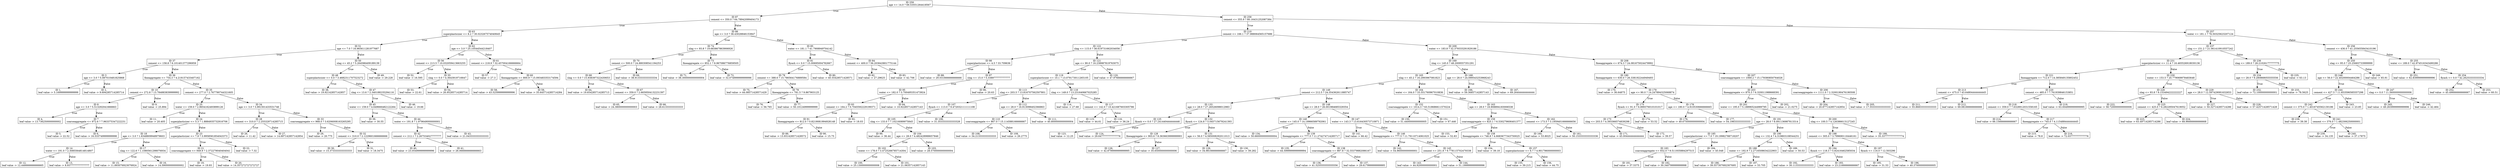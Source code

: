 digraph "Decision Tree" {
	node [shape=rectangle]
	"ID 259
age <= 14.0 ? 69.53551264418567
" -> "ID 87
cement <= 350.0 ? 64.78942099404173
" [label=True]
	"ID 259
age <= 14.0 ? 69.53551264418567
" -> "ID 258
cement <= 355.9 ? 80.16431252087384
" [label=False]
	"ID 87
cement <= 350.0 ? 64.78942099404173
" -> "ID 63
superplasticizer <= 8.2 ? 30.023267574040645
" [label=True]
	"ID 87
cement <= 350.0 ? 64.78942099404173
" -> "ID 86
age <= 3.0 ? 38.43028846153847
" [label=False]
	"ID 258
cement <= 355.9 ? 80.16431252087384
" -> "ID 210
cement <= 166.1 ? 37.988064565157686
" [label=True]
	"ID 258
cement <= 355.9 ? 80.16431252087384
" -> "ID 257
water <= 181.1 ? 76.50325623207124
" [label=False]
	"ID 63
superplasticizer <= 8.2 ? 30.023267574040645
" -> "ID 51
age <= 7.0 ? 16.965611281977687
" [label=True]
	"ID 63
superplasticizer <= 8.2 ? 30.023267574040645
" -> "ID 62
age <= 3.0 ? 25.10544544218407
" [label=False]
	"ID 86
age <= 3.0 ? 38.43028846153847
" -> "ID 74
slag <= 93.8 ? 19.683867863906926
" [label=True]
	"ID 86
age <= 3.0 ? 38.43028846153847
" -> "ID 85
water <= 181.1 ? 41.7908949704142
" [label=False]
	"ID 210
cement <= 166.1 ? 37.988064565157686
" -> "ID 122
slag <= 115.0 ? 38.619731662034056
" [label=True]
	"ID 210
cement <= 166.1 ? 37.988064565157686
" -> "ID 209
water <= 183.8 ? 32.379333291929186
" [label=False]
	"ID 257
water <= 181.1 ? 76.50325623207124
" -> "ID 237
slag <= 151.2 ? 21.061410910557242
" [label=True]
	"ID 257
water <= 181.1 ? 76.50325623207124
" -> "ID 256
cement <= 436.0 ? 41.255655843410196
" [label=False]
	"ID 51
age <= 7.0 ? 16.965611281977687
" -> "ID 37
cement <= 158.8 ? 6.101401377296959
" [label=True]
	"ID 51
age <= 7.0 ? 16.965611281977687
" -> "ID 50
slag <= 45.2 ? 5.264586409189139
" [label=False]
	"ID 62
age <= 3.0 ? 25.10544544218407
" -> "ID 56
cement <= 213.5 ? 10.032059413663255
" [label=True]
	"ID 62
age <= 3.0 ? 25.10544544218407
" -> "ID 61
cement <= 218.9 ? 32.457004166666664
" [label=False]
	"ID 74
slag <= 93.8 ? 19.683867863906926
" -> "ID 70
cement <= 500.0 ? 24.880308541194253
" [label=True]
	"ID 74
slag <= 93.8 ? 19.683867863906926
" -> "ID 73
fineaggregate <= 852.1 ? 8.967086776859505
" [label=False]
	"ID 85
water <= 181.1 ? 41.7908949704142
" -> "ID 81
flyash <= 0.0 ? 15.00695004782667
" [label=True]
	"ID 85
water <= 181.1 ? 41.7908949704142
" -> "ID 84
cement <= 400.0 ? 56.203643801775144
" [label=False]
	"ID 122
slag <= 115.0 ? 38.619731662034056
" -> "ID 98
superplasticizer <= 4.5 ? 33.709636
" [label=True]
	"ID 122
slag <= 115.0 ? 38.619731662034056
" -> "ID 121
age <= 90.0 ? 16.238987819763075
" [label=False]
	"ID 209
water <= 183.8 ? 32.379333291929186
" -> "ID 169
slag <= 145.0 ? 48.2009557351291
" [label=True]
	"ID 209
water <= 183.8 ? 32.379333291929186
" -> "ID 208
fineaggregate <= 674.3 ? 24.081675024479992
" [label=False]
	"ID 237
slag <= 151.2 ? 21.061410910557242
" -> "ID 231
superplasticizer <= 11.4 ? 16.465526918030136
" [label=True]
	"ID 237
slag <= 151.2 ? 21.061410910557242
" -> "ID 236
slag <= 189.0 ? 28.21026177777775
" [label=False]
	"ID 256
cement <= 436.0 ? 41.255655843410196
" -> "ID 250
slag <= 95.0 ? 25.25683733999999
" [label=True]
	"ID 256
cement <= 436.0 ? 41.255655843410196
" -> "ID 255
water <= 189.0 ? 42.974516343490286
" [label=False]
	"ID 37
cement <= 158.8 ? 6.101401377296959
" -> "ID 3
age <= 3.0 ? 5.087010481825868
" [label=True]
	"ID 37
cement <= 158.8 ? 6.101401377296959
" -> "ID 36
fineaggregate <= 754.3 ? 4.219157433407162
" [label=False]
	"ID 50
slag <= 45.2 ? 5.264586409189139
" -> "ID 48
superplasticizer <= 0.0 ? 3.4682311707523272
" [label=True]
	"ID 50
slag <= 45.2 ? 5.264586409189139
" -> "ID 49,
leaf value -> 29.228
" [label=False]
	"ID 56
cement <= 213.5 ? 10.032059413663255
" -> "ID 52,
leaf value -> 16.595
" [label=True]
	"ID 56
cement <= 213.5 ? 10.032059413663255
" -> "ID 55
slag <= 0.0 ? 4.3643919716647
" [label=False]
	"ID 61
cement <= 218.9 ? 32.457004166666664
" -> "ID 57,
leaf value -> 27.3
" [label=True]
	"ID 61
cement <= 218.9 ? 32.457004166666664
" -> "ID 60
fineaggregate <= 800.9 ? 15.093483353174594
" [label=False]
	"ID 70
cement <= 500.0 ? 24.880308541194253
" -> "ID 68
slag <= 0.0 ? 15.938397322430653
" [label=True]
	"ID 70
cement <= 500.0 ? 24.880308541194253
" -> "ID 69,
leaf value -> 38.913333333333334
" [label=False]
	"ID 73
fineaggregate <= 852.1 ? 8.967086776859505
" -> "ID 71,
leaf value -> 38.300000000000004
" [label=True]
	"ID 73
fineaggregate <= 852.1 ? 8.967086776859505
" -> "ID 72,
leaf value -> 32.074999999999996
" [label=False]
	"ID 81
flyash <= 0.0 ? 15.00695004782667
" -> "ID 79
cement <= 388.6 ? 15.786564176889584
" [label=True]
	"ID 81
flyash <= 0.0 ? 15.00695004782667
" -> "ID 80,
leaf value -> 40.55428571428571
" [label=False]
	"ID 84
cement <= 400.0 ? 56.203643801775144
" -> "ID 82,
leaf value -> 27.29625
" [label=True]
	"ID 84
cement <= 400.0 ? 56.203643801775144
" -> "ID 83,
leaf value -> 42.706
" [label=False]
	"ID 98
superplasticizer <= 4.5 ? 33.709636
" -> "ID 88,
leaf value -> 29.031666666666666
" [label=True]
	"ID 98
superplasticizer <= 4.5 ? 33.709636
" -> "ID 97
slag <= 15.0 ? 5.338977777777777
" [label=False]
	"ID 121
age <= 90.0 ? 16.238987819763075
" -> "ID 119
superplasticizer <= 10.1 ? 13.079173011265105
" [label=True]
	"ID 121
age <= 90.0 ? 16.238987819763075
" -> "ID 120,
leaf value -> 47.97666666666667
" [label=False]
	"ID 169
slag <= 145.0 ? 48.2009557351291
" -> "ID 165
slag <= 45.2 ? 16.2993967081823
" [label=True]
	"ID 169
slag <= 145.0 ? 48.2009557351291
" -> "ID 168
age <= 28.0 ? 24.099543253968243
" [label=False]
	"ID 208
fineaggregate <= 674.3 ? 24.081675024479992
" -> "ID 180
fineaggregate <= 630.0 ? 26.338192244949493
" [label=True]
	"ID 208
fineaggregate <= 674.3 ? 24.081675024479992
" -> "ID 207
coarseaggregate <= 1069.2 ? 15.179380850764026
" [label=False]
	"ID 231
superplasticizer <= 11.4 ? 16.465526918030136
" -> "ID 221
fineaggregate <= 712.0 ? 14.385849135802452
" [label=True]
	"ID 231
superplasticizer <= 11.4 ? 16.465526918030136
" -> "ID 230
water <= 153.5 ? 20.779069978483648
" [label=False]
	"ID 236
slag <= 189.0 ? 28.21026177777775
" -> "ID 234
age <= 28.0 ? 9.280868055555556
" [label=True]
	"ID 236
slag <= 189.0 ? 28.21026177777775
" -> "ID 235,
leaf value -> 63.13
" [label=False]
	"ID 250
slag <= 95.0 ? 25.25683733999999
" -> "ID 248
age <= 56.0 ? 22.40200004464286
" [label=True]
	"ID 250
slag <= 95.0 ? 25.25683733999999
" -> "ID 249,
leaf value -> 65.91
" [label=False]
	"ID 255
water <= 189.0 ? 42.974516343490286
" -> "ID 251,
leaf value -> 62.839999999999996
" [label=True]
	"ID 255
water <= 189.0 ? 42.974516343490286
" -> "ID 254
flyash <= 0.0 ? 42.26253333333334
" [label=False]
	"ID 3
age <= 3.0 ? 5.087010481825868
" -> "ID 1,
leaf value -> 5.169999999999999
" [label=True]
	"ID 3
age <= 3.0 ? 5.087010481825868
" -> "ID 2,
leaf value -> 9.694285714285714
" [label=False]
	"ID 36
fineaggregate <= 754.3 ? 4.219157433407162
" -> "ID 10
cement <= 272.8 ? 13.784883839999992
" [label=True]
	"ID 36
fineaggregate <= 754.3 ? 4.219157433407162
" -> "ID 35
cement <= 277.0 ? 2.767790744321605
" [label=False]
	"ID 48
superplasticizer <= 0.0 ? 3.4682311707523272
" -> "ID 38,
leaf value -> 19.92142857142857
" [label=True]
	"ID 48
superplasticizer <= 0.0 ? 3.4682311707523272
" -> "ID 47
slag <= 13.6 ? 2.340188235294116
" [label=False]
	"ID 55
slag <= 0.0 ? 4.3643919716647
" -> "ID 53,
leaf value -> 22.61
" [label=True]
	"ID 55
slag <= 0.0 ? 4.3643919716647
" -> "ID 54,
leaf value -> 26.95285714285714
" [label=False]
	"ID 60
fineaggregate <= 800.9 ? 15.093483353174594
" -> "ID 58,
leaf value -> 43.525999999999996
" [label=True]
	"ID 60
fineaggregate <= 800.9 ? 15.093483353174594
" -> "ID 59,
leaf value -> 35.645714285714284
" [label=False]
	"ID 68
slag <= 0.0 ? 15.938397322430653
" -> "ID 64,
leaf value -> 19.654285714285713
" [label=True]
	"ID 68
slag <= 0.0 ? 15.938397322430653
" -> "ID 67
cement <= 359.0 ? 2.6659504132231397
" [label=False]
	"ID 79
cement <= 388.6 ? 15.786564176889584
" -> "ID 75,
leaf value -> 44.08571428571429
" [label=True]
	"ID 79
cement <= 388.6 ? 15.786564176889584
" -> "ID 78
fineaggregate <= 781.5 ? 9.867903125
" [label=False]
	"ID 97
slag <= 15.0 ? 5.338977777777777
" -> "ID 95
water <= 182.0 ? 3.700495351473924
" [label=True]
	"ID 97
slag <= 15.0 ? 5.338977777777777
" -> "ID 96,
leaf value -> 20.63
" [label=False]
	"ID 119
superplasticizer <= 10.1 ? 13.079173011265105
" -> "ID 113
slag <= 203.5 ? 13.816707562507801
" [label=True]
	"ID 119
superplasticizer <= 10.1 ? 13.079173011265105
" -> "ID 118
slag <= 149.0 ? 13.231640667025285
" [label=False]
	"ID 165
slag <= 45.2 ? 16.2993967081823
" -> "ID 149
cement <= 212.5 ? 24.354362611885747
" [label=True]
	"ID 165
slag <= 45.2 ? 16.2993967081823
" -> "ID 164
water <= 164.0 ? 33.551760967010836
" [label=False]
	"ID 168
age <= 28.0 ? 24.099543253968243
" -> "ID 166,
leaf value -> 59.36857142857143
" [label=True]
	"ID 168
age <= 28.0 ? 24.099543253968243
" -> "ID 167,
leaf value -> 69.26444444444444
" [label=False]
	"ID 180
fineaggregate <= 630.0 ? 26.338192244949493
" -> "ID 170,
leaf value -> 36.64875
" [label=True]
	"ID 180
fineaggregate <= 630.0 ? 26.338192244949493
" -> "ID 179
age <= 90.0 ? 14.247894325068874
" [label=False]
	"ID 207
coarseaggregate <= 1069.2 ? 15.179380850764026
" -> "ID 203
fineaggregate <= 870.3 ? 6.320011988668391
" [label=True]
	"ID 207
coarseaggregate <= 1069.2 ? 15.179380850764026
" -> "ID 206
coarseaggregate <= 1111.0 ? 2.3200190476190508
" [label=False]
	"ID 221
fineaggregate <= 712.0 ? 14.385849135802452
" -> "ID 213
cement <= 475.0 ? 43.64804444444445
" [label=True]
	"ID 221
fineaggregate <= 712.0 ? 14.385849135802452
" -> "ID 220
cement <= 485.0 ? 7.761939846153851
" [label=False]
	"ID 230
water <= 153.5 ? 20.779069978483648
" -> "ID 226
slag <= 93.8 ? 9.153494222222227
" [label=True]
	"ID 230
water <= 153.5 ? 20.779069978483648
" -> "ID 229
age <= 28.0 ? 12.597429081632653
" [label=False]
	"ID 234
age <= 28.0 ? 9.280868055555556
" -> "ID 232,
leaf value -> 72.10000000000001
" [label=True]
	"ID 234
age <= 28.0 ? 9.280868055555556
" -> "ID 233,
leaf value -> 78.5625
" [label=False]
	"ID 248
age <= 56.0 ? 22.40200004464286
" -> "ID 244
cement <= 427.5 ? 11.853596585557298
" [label=True]
	"ID 248
age <= 56.0 ? 22.40200004464286
" -> "ID 247
slag <= 0.0 ? 11.560000000000006
" [label=False]
	"ID 254
flyash <= 0.0 ? 42.26253333333334
" -> "ID 252,
leaf value -> 45.49666666666667
" [label=True]
	"ID 254
flyash <= 0.0 ? 42.26253333333334
" -> "ID 253,
leaf value -> 60.51
" [label=False]
	"ID 10
cement <= 272.8 ? 13.784883839999992
" -> "ID 8
age <= 3.0 ? 5.513292041666663
" [label=True]
	"ID 10
cement <= 272.8 ? 13.784883839999992
" -> "ID 9,
leaf value -> 25.894
" [label=False]
	"ID 35
cement <= 277.0 ? 2.767790744321605
" -> "ID 25
water <= 159.0 ? 2.9654162493899126
" [label=True]
	"ID 35
cement <= 277.0 ? 2.767790744321605
" -> "ID 34
age <= 3.0 ? 3.991501433531746
" [label=False]
	"ID 47
slag <= 13.6 ? 2.340188235294116
" -> "ID 45
water <= 159.0 ? 4.649666482122264
" [label=True]
	"ID 47
slag <= 13.6 ? 2.340188235294116
" -> "ID 46,
leaf value -> 19.66
" [label=False]
	"ID 67
cement <= 359.0 ? 2.6659504132231397
" -> "ID 65,
leaf value -> 24.380000000000003
" [label=True]
	"ID 67
cement <= 359.0 ? 2.6659504132231397
" -> "ID 66,
leaf value -> 28.61333333333333
" [label=False]
	"ID 78
fineaggregate <= 781.5 ? 9.867903125
" -> "ID 76,
leaf value -> 56.765
" [label=True]
	"ID 78
fineaggregate <= 781.5 ? 9.867903125
" -> "ID 77,
leaf value -> 50.10124999999999
" [label=False]
	"ID 95
water <= 182.0 ? 3.700495351473924
" -> "ID 93
cement <= 164.2 ? 0.7045592229199371
" [label=True]
	"ID 95
water <= 182.0 ? 3.700495351473924
" -> "ID 94,
leaf value -> 10.922857142857143
" [label=False]
	"ID 113
slag <= 203.5 ? 13.816707562507801
" -> "ID 107
flyash <= 113.0 ? 9.472032111111108
" [label=True]
	"ID 113
slag <= 203.5 ? 13.816707562507801
" -> "ID 112
age <= 28.0 ? 16.913098402366863
" [label=False]
	"ID 118
slag <= 149.0 ? 13.231640667025285
" -> "ID 114,
leaf value -> 27.68
" [label=True]
	"ID 118
slag <= 149.0 ? 13.231640667025285
" -> "ID 117
cement <= 142.0 ? 10.421687603305786
" [label=False]
	"ID 149
cement <= 212.5 ? 24.354362611885747
" -> "ID 133
age <= 28.0 ? 27.26526098012983
" [label=True]
	"ID 149
cement <= 212.5 ? 24.354362611885747
" -> "ID 148
age <= 28.0 ? 26.001984685329354
" [label=False]
	"ID 164
water <= 164.0 ? 33.551760967010836
" -> "ID 152
coarseaggregate <= 1014.3 ? 63.518686611570224
" [label=True]
	"ID 164
water <= 164.0 ? 33.551760967010836
" -> "ID 163
age <= 28.0 ? 18.908894183006538
" [label=False]
	"ID 179
age <= 90.0 ? 14.247894325068874
" -> "ID 175
flyash <= 91.0 ? 6.899376010101017
" [label=True]
	"ID 179
age <= 90.0 ? 14.247894325068874
" -> "ID 178
age <= 180.0 ? 4.910530666666665
" [label=False]
	"ID 203
fineaggregate <= 870.3 ? 6.320011988668391
" -> "ID 201
water <= 195.0 ? 5.188965244989795
" [label=True]
	"ID 203
fineaggregate <= 870.3 ? 6.320011988668391
" -> "ID 202,
leaf value -> 21.0275
" [label=False]
	"ID 206
coarseaggregate <= 1111.0 ? 2.3200190476190508
" -> "ID 204,
leaf value -> 20.877142857142854
" [label=True]
	"ID 206
coarseaggregate <= 1111.0 ? 2.3200190476190508
" -> "ID 205,
leaf value -> 17.55333333333333
" [label=False]
	"ID 213
cement <= 475.0 ? 43.64804444444445
" -> "ID 211,
leaf value -> 55.86833333333333
" [label=True]
	"ID 213
cement <= 475.0 ? 43.64804444444445
" -> "ID 212,
leaf value -> 69.08166666666666
" [label=False]
	"ID 220
cement <= 485.0 ? 7.761939846153851
" -> "ID 218
cement <= 359.0 ? 7.6328912031558165
" [label=True]
	"ID 220
cement <= 485.0 ? 7.761939846153851
" -> "ID 219,
leaf value -> 63.004999999999995
" [label=False]
	"ID 226
slag <= 93.8 ? 9.153494222222227
" -> "ID 222,
leaf value -> 58.720000000000006
" [label=True]
	"ID 226
slag <= 93.8 ? 9.153494222222227
" -> "ID 225
cement <= 425.0 ? 6.282295047619052
" [label=False]
	"ID 229
age <= 28.0 ? 12.597429081632653
" -> "ID 227,
leaf value -> 50.32714285714286
" [label=True]
	"ID 229
age <= 28.0 ? 12.597429081632653
" -> "ID 228,
leaf value -> 57.42571428571428
" [label=False]
	"ID 244
cement <= 427.5 ? 11.853596585557298
" -> "ID 242
cement <= 375.0 ? 1.4016745562130186
" [label=True]
	"ID 244
cement <= 427.5 ? 11.853596585557298
" -> "ID 243,
leaf value -> 23.85
" [label=False]
	"ID 247
slag <= 0.0 ? 11.560000000000006
" -> "ID 245,
leaf value -> 49.263999999999996
" [label=True]
	"ID 247
slag <= 0.0 ? 11.560000000000006
" -> "ID 246,
leaf value -> 42.464
" [label=False]
	"ID 8
age <= 3.0 ? 5.513292041666663
" -> "ID 4,
leaf value -> 13.736250000000002
" [label=True]
	"ID 8
age <= 3.0 ? 5.513292041666663
" -> "ID 7
coarseaggregate <= 972.6 ? 7.963375347222231
" [label=False]
	"ID 25
water <= 159.0 ? 2.9654162493899126
" -> "ID 11,
leaf value -> 20.405
" [label=True]
	"ID 25
water <= 159.0 ? 2.9654162493899126
" -> "ID 24
superplasticizer <= 5.3 ? 1.8884935732916706
" [label=False]
	"ID 34
age <= 3.0 ? 3.991501433531746
" -> "ID 28
cement <= 310.0 ? 2.255329714285715
" [label=True]
	"ID 34
age <= 3.0 ? 3.991501433531746
" -> "ID 33
coarseaggregate <= 968.0 ? 3.6206008163265295
" [label=False]
	"ID 45
water <= 159.0 ? 4.649666482122264
" -> "ID 39,
leaf value -> 30.55
" [label=True]
	"ID 45
water <= 159.0 ? 4.649666482122264
" -> "ID 44
water <= 191.8 ? 1.979649000000001
" [label=False]
	"ID 93
cement <= 164.2 ? 0.7045592229199371
" -> "ID 91
fineaggregate <= 812.0 ? 0.8219081994928148
" [label=True]
	"ID 93
cement <= 164.2 ? 0.7045592229199371
" -> "ID 92,
leaf value -> 18.03
" [label=False]
	"ID 107
flyash <= 113.0 ? 9.472032111111108
" -> "ID 105
slag <= 133.0 ? 7.10216089975845
" [label=True]
	"ID 107
flyash <= 113.0 ? 9.472032111111108
" -> "ID 106,
leaf value -> 31.353333333333328
" [label=False]
	"ID 112
age <= 28.0 ? 16.913098402366863
" -> "ID 110
coarseaggregate <= 867.0 ? 15.114588166666667
" [label=True]
	"ID 112
age <= 28.0 ? 16.913098402366863
" -> "ID 111,
leaf value -> 40.800000000000004
" [label=False]
	"ID 117
cement <= 142.0 ? 10.421687603305786
" -> "ID 115,
leaf value -> 44.61
" [label=True]
	"ID 117
cement <= 142.0 ? 10.421687603305786
" -> "ID 116,
leaf value -> 36.24
" [label=False]
	"ID 133
age <= 28.0 ? 27.26526098012983
" -> "ID 125
flyash <= 0.0 ? 27.241440444444446
" [label=True]
	"ID 133
age <= 28.0 ? 27.26526098012983
" -> "ID 132
flyash <= 124.8 ? 5.045715679241393
" [label=False]
	"ID 148
age <= 28.0 ? 26.001984685329354
" -> "ID 140
water <= 145.0 ? 14.19966589792061
" [label=True]
	"ID 148
age <= 28.0 ? 26.001984685329354
" -> "ID 147
water <= 143.3 ? 13.616430573710971
" [label=False]
	"ID 152
coarseaggregate <= 1014.3 ? 63.518686611570224
" -> "ID 150,
leaf value -> 51.440000000000005
" [label=True]
	"ID 152
coarseaggregate <= 1014.3 ? 63.518686611570224
" -> "ID 151,
leaf value -> 67.446
" [label=False]
	"ID 163
age <= 28.0 ? 18.908894183006538
" -> "ID 159
coarseaggregate <= 825.1 ? 6.530279606401377
" [label=True]
	"ID 163
age <= 28.0 ? 18.908894183006538
" -> "ID 162
cement <= 173.5 ? 3.1959401666666656
" [label=False]
	"ID 175
flyash <= 91.0 ? 6.899376010101017
" -> "ID 173
slag <= 203.5 ? 4.393366574839298
" [label=True]
	"ID 175
flyash <= 91.0 ? 6.899376010101017
" -> "ID 174,
leaf value -> 53.52
" [label=False]
	"ID 178
age <= 180.0 ? 4.910530666666665
" -> "ID 176,
leaf value -> 49.675000000000004
" [label=True]
	"ID 178
age <= 180.0 ? 4.910530666666665
" -> "ID 177,
leaf value -> 54.19833333333333
" [label=False]
	"ID 201
water <= 195.0 ? 5.188965244989795
" -> "ID 191
age <= 28.0 ? 8.091136987813314
" [label=True]
	"ID 201
water <= 195.0 ? 5.188965244989795
" -> "ID 200
slag <= 100.5 ? 4.126386613127245
" [label=False]
	"ID 218
cement <= 359.0 ? 7.6328912031558165
" -> "ID 214,
leaf value -> 66.15666666666667
" [label=True]
	"ID 218
cement <= 359.0 ? 7.6328912031558165
" -> "ID 217
fineaggregate <= 745.0 ? 4.115488444444445
" [label=False]
	"ID 225
cement <= 425.0 ? 6.282295047619052
" -> "ID 223,
leaf value -> 63.49714285714286
" [label=True]
	"ID 225
cement <= 425.0 ? 6.282295047619052
" -> "ID 224,
leaf value -> 68.96666666666668
" [label=False]
	"ID 242
cement <= 375.0 ? 1.4016745562130186
" -> "ID 238,
leaf value -> 39.38
" [label=True]
	"ID 242
cement <= 375.0 ? 1.4016745562130186
" -> "ID 241
cement <= 376.0 ? 1.482306250000001
" [label=False]
	"ID 7
coarseaggregate <= 972.6 ? 7.963375347222231
" -> "ID 5,
leaf value -> 22.52
" [label=True]
	"ID 7
coarseaggregate <= 972.6 ? 7.963375347222231
" -> "ID 6,
leaf value -> 16.533749999999998
" [label=False]
	"ID 24
superplasticizer <= 5.3 ? 1.8884935732916706
" -> "ID 18
age <= 3.0 ? 1.6348809948979603
" [label=True]
	"ID 24
superplasticizer <= 5.3 ? 1.8884935732916706
" -> "ID 23
superplasticizer <= 7.9 ? 3.9958581854043373
" [label=False]
	"ID 28
cement <= 310.0 ? 2.255329714285715
" -> "ID 26,
leaf value -> 11.42
" [label=True]
	"ID 28
cement <= 310.0 ? 2.255329714285715
" -> "ID 27,
leaf value -> 14.697142857142854
" [label=False]
	"ID 33
coarseaggregate <= 968.0 ? 3.6206008163265295
" -> "ID 29,
leaf value -> 20.775
" [label=True]
	"ID 33
coarseaggregate <= 968.0 ? 3.6206008163265295
" -> "ID 32
cement <= 310.0 ? 2.1229601666666666
" [label=False]
	"ID 44
water <= 191.8 ? 1.979649000000001
" -> "ID 42
cement <= 212.1 ? 2.267534027777777
" [label=True]
	"ID 44
water <= 191.8 ? 1.979649000000001
" -> "ID 43,
leaf value -> 21.043333333333333
" [label=False]
	"ID 91
fineaggregate <= 812.0 ? 0.8219081994928148
" -> "ID 89,
leaf value -> 13.931428571428572
" [label=True]
	"ID 91
fineaggregate <= 812.0 ? 0.8219081994928148
" -> "ID 90,
leaf value -> 15.75
" [label=False]
	"ID 105
slag <= 133.0 ? 7.10216089975845
" -> "ID 99,
leaf value -> 36.44
" [label=True]
	"ID 105
slag <= 133.0 ? 7.10216089975845
" -> "ID 104
age <= 28.0 ? 4.482428988657846
" [label=False]
	"ID 110
coarseaggregate <= 867.0 ? 15.114588166666667
" -> "ID 108,
leaf value -> 34.21333333333333
" [label=True]
	"ID 110
coarseaggregate <= 867.0 ? 15.114588166666667
" -> "ID 109,
leaf value -> 26.2775
" [label=False]
	"ID 125
flyash <= 0.0 ? 27.241440444444446
" -> "ID 123,
leaf value -> 12.25
" [label=True]
	"ID 125
flyash <= 0.0 ? 27.241440444444446
" -> "ID 124,
leaf value -> 29.647777777777776
" [label=False]
	"ID 132
flyash <= 124.8 ? 5.045715679241393
" -> "ID 128
fineaggregate <= 903.6 ? 8.363663999999993
" [label=True]
	"ID 132
flyash <= 124.8 ? 5.045715679241393
" -> "ID 131
age <= 56.0 ? 4.585008292011013
" [label=False]
	"ID 140
water <= 145.0 ? 14.19966589792061
" -> "ID 134,
leaf value -> 50.660000000000004
" [label=True]
	"ID 140
water <= 145.0 ? 14.19966589792061
" -> "ID 139
fineaggregate <= 777.5 ? 11.274274714285717
" [label=False]
	"ID 147
water <= 143.3 ? 13.616430573710971
" -> "ID 141,
leaf value -> 66.42
" [label=True]
	"ID 147
water <= 143.3 ? 13.616430573710971
" -> "ID 146
fineaggregate <= 777.5 ? 11.79110714061025
" [label=False]
	"ID 159
coarseaggregate <= 825.1 ? 6.530279606401377
" -> "ID 153,
leaf value -> 52.83
" [label=True]
	"ID 159
coarseaggregate <= 825.1 ? 6.530279606401377
" -> "ID 158
fineaggregate <= 746.8 ? 4.6683677343750025
" [label=False]
	"ID 162
cement <= 173.5 ? 3.1959401666666656
" -> "ID 160,
leaf value -> 53.8025
" [label=True]
	"ID 162
cement <= 173.5 ? 3.1959401666666656
" -> "ID 161,
leaf value -> 50.153333333333336
" [label=False]
	"ID 173
slag <= 203.5 ? 4.393366574839298
" -> "ID 171,
leaf value -> 45.00444444444444
" [label=True]
	"ID 173
slag <= 203.5 ? 4.393366574839298
" -> "ID 172,
leaf value -> 39.57
" [label=False]
	"ID 191
age <= 28.0 ? 8.091136987813314
" -> "ID 185
superplasticizer <= 7.0 ? 19.19982788718207
" [label=True]
	"ID 191
age <= 28.0 ? 8.091136987813314
" -> "ID 190
slag <= 132.4 ? 4.319803108544251
" [label=False]
	"ID 200
slag <= 100.5 ? 4.126386613127245
" -> "ID 198
cement <= 305.0 ? 3.799690116446161
" [label=True]
	"ID 200
slag <= 100.5 ? 4.126386613127245
" -> "ID 199,
leaf value -> 35.337777777777774
" [label=False]
	"ID 217
fineaggregate <= 745.0 ? 4.115488444444445
" -> "ID 215,
leaf value -> 78.8
" [label=True]
	"ID 217
fineaggregate <= 745.0 ? 4.115488444444445
" -> "ID 216,
leaf value -> 72.03777777777776
" [label=False]
	"ID 241
cement <= 376.0 ? 1.482306250000001
" -> "ID 239,
leaf value -> 34.135
" [label=True]
	"ID 241
cement <= 376.0 ? 1.482306250000001
" -> "ID 240,
leaf value -> 37.17875
" [label=False]
	"ID 18
age <= 3.0 ? 1.6348809948979603
" -> "ID 14
water <= 191.0 ? 2.3085564814814807
" [label=True]
	"ID 18
age <= 3.0 ? 1.6348809948979603
" -> "ID 17
slag <= 122.6 ? 1.1080561298076934
" [label=False]
	"ID 23
superplasticizer <= 7.9 ? 3.9958581854043373
" -> "ID 21
coarseaggregate <= 949.9 ? 2.372279040404041
" [label=True]
	"ID 23
superplasticizer <= 7.9 ? 3.9958581854043373
" -> "ID 22,
leaf value -> 7.32
" [label=False]
	"ID 32
cement <= 310.0 ? 2.1229601666666666
" -> "ID 30,
leaf value -> 15.373333333333333
" [label=True]
	"ID 32
cement <= 310.0 ? 2.1229601666666666
" -> "ID 31,
leaf value -> 18.3475
" [label=False]
	"ID 42
cement <= 212.1 ? 2.267534027777777
" -> "ID 40,
leaf value -> 23.054999999999996
" [label=True]
	"ID 42
cement <= 212.1 ? 2.267534027777777
" -> "ID 41,
leaf value -> 26.066666666666663
" [label=False]
	"ID 104
age <= 28.0 ? 4.482428988657846
" -> "ID 102
water <= 178.0 ? 3.4725266785714304
" [label=True]
	"ID 104
age <= 28.0 ? 4.482428988657846
" -> "ID 103,
leaf value -> 28.570000000000004
" [label=False]
	"ID 128
fineaggregate <= 903.6 ? 8.363663999999993
" -> "ID 126,
leaf value -> 42.879999999999995
" [label=True]
	"ID 128
fineaggregate <= 903.6 ? 8.363663999999993
" -> "ID 127,
leaf value -> 35.650000000000006
" [label=False]
	"ID 131
age <= 56.0 ? 4.585008292011013
" -> "ID 129,
leaf value -> 34.98166666666667
" [label=True]
	"ID 131
age <= 56.0 ? 4.585008292011013
" -> "ID 130,
leaf value -> 39.282
" [label=False]
	"ID 139
fineaggregate <= 777.5 ? 11.274274714285717
" -> "ID 135,
leaf value -> 44.599999999999994
" [label=True]
	"ID 139
fineaggregate <= 777.5 ? 11.274274714285717
" -> "ID 138
coarseaggregate <= 987.8 ? 32.55379882086167
" [label=False]
	"ID 146
fineaggregate <= 777.5 ? 11.79110714061025
" -> "ID 142,
leaf value -> 54.96000000000001
" [label=True]
	"ID 146
fineaggregate <= 777.5 ? 11.79110714061025
" -> "ID 145
cement <= 251.8 ? 9.778115702479338
" [label=False]
	"ID 158
fineaggregate <= 746.8 ? 4.6683677343750025
" -> "ID 154,
leaf value -> 39.18
" [label=True]
	"ID 158
fineaggregate <= 746.8 ? 4.6683677343750025
" -> "ID 157
superplasticizer <= 6.7 ? 4.901796000000003
" [label=False]
	"ID 185
superplasticizer <= 7.0 ? 19.19982788718207
" -> "ID 183
coarseaggregate <= 932.0 ? 9.511935884297515
" [label=True]
	"ID 185
superplasticizer <= 7.0 ? 19.19982788718207
" -> "ID 184,
leaf value -> 45.048
" [label=False]
	"ID 190
slag <= 132.4 ? 4.319803108544251
" -> "ID 188
water <= 192.9 ? 2.2716508634222903
" [label=True]
	"ID 190
slag <= 132.4 ? 4.319803108544251
" -> "ID 189,
leaf value -> 50.53
" [label=False]
	"ID 198
cement <= 305.0 ? 3.799690116446161
" -> "ID 194
flyash <= 118.3 ? 5.82416462585034
" [label=True]
	"ID 198
cement <= 305.0 ? 3.799690116446161
" -> "ID 197
flyash <= 116.0 ? 12.503296
" [label=False]
	"ID 14
water <= 191.0 ? 2.3085564814814807
" -> "ID 12,
leaf value -> 12.446666666666665
" [label=True]
	"ID 14
water <= 191.0 ? 2.3085564814814807
" -> "ID 13,
leaf value -> 8.937777777777777
" [label=False]
	"ID 17
slag <= 122.6 ? 1.1080561298076934
" -> "ID 15,
leaf value -> 11.893076923076924
" [label=True]
	"ID 17
slag <= 122.6 ? 1.1080561298076934
" -> "ID 16,
leaf value -> 14.590000000000002
" [label=False]
	"ID 21
coarseaggregate <= 949.9 ? 2.372279040404041
" -> "ID 19,
leaf value -> 19.93
" [label=True]
	"ID 21
coarseaggregate <= 949.9 ? 2.372279040404041
" -> "ID 20,
leaf value -> 14.357272727272727
" [label=False]
	"ID 102
water <= 178.0 ? 3.4725266785714304
" -> "ID 100,
leaf value -> 25.130000000000006
" [label=True]
	"ID 102
water <= 178.0 ? 3.4725266785714304
" -> "ID 101,
leaf value -> 21.06357142857143
" [label=False]
	"ID 138
coarseaggregate <= 987.8 ? 32.55379882086167
" -> "ID 136,
leaf value -> 41.525555555555556
" [label=True]
	"ID 138
coarseaggregate <= 987.8 ? 32.55379882086167
" -> "ID 137,
leaf value -> 29.617999999999995
" [label=False]
	"ID 145
cement <= 251.8 ? 9.778115702479338
" -> "ID 143,
leaf value -> 44.92000000000001
" [label=True]
	"ID 145
cement <= 251.8 ? 9.778115702479338
" -> "ID 144,
leaf value -> 51.199999999999996
" [label=False]
	"ID 157
superplasticizer <= 6.7 ? 4.901796000000003
" -> "ID 155,
leaf value -> 39.215
" [label=True]
	"ID 157
superplasticizer <= 6.7 ? 4.901796000000003
" -> "ID 156,
leaf value -> 44.75
" [label=False]
	"ID 183
coarseaggregate <= 932.0 ? 9.511935884297515
" -> "ID 181,
leaf value -> 37.5375
" [label=True]
	"ID 183
coarseaggregate <= 932.0 ? 9.511935884297515
" -> "ID 182,
leaf value -> 30.340799999999998
" [label=False]
	"ID 188
water <= 192.9 ? 2.2716508634222903
" -> "ID 186,
leaf value -> 39.557307692307695
" [label=True]
	"ID 188
water <= 192.9 ? 2.2716508634222903
" -> "ID 187,
leaf value -> 33.705
" [label=False]
	"ID 194
flyash <= 118.3 ? 5.82416462585034
" -> "ID 192,
leaf value -> 30.11333333333333
" [label=True]
	"ID 194
flyash <= 118.3 ? 5.82416462585034
" -> "ID 193,
leaf value -> 23.21666666666667
" [label=False]
	"ID 197
flyash <= 116.0 ? 12.503296
" -> "ID 195,
leaf value -> 31.53
" [label=True]
	"ID 197
flyash <= 116.0 ? 12.503296
" -> "ID 196,
leaf value -> 40.370000000000005
" [label=False]
}
